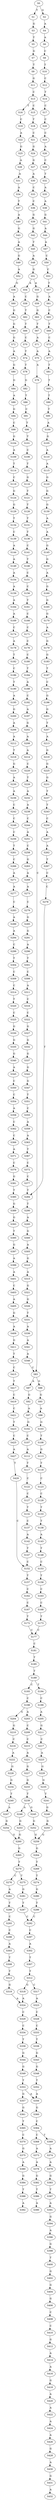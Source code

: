 strict digraph  {
	S0 -> S1 [ label = T ];
	S0 -> S2 [ label = G ];
	S1 -> S3 [ label = G ];
	S2 -> S4 [ label = A ];
	S3 -> S5 [ label = T ];
	S4 -> S6 [ label = A ];
	S5 -> S7 [ label = G ];
	S6 -> S8 [ label = C ];
	S7 -> S9 [ label = T ];
	S8 -> S10 [ label = T ];
	S9 -> S11 [ label = G ];
	S10 -> S12 [ label = C ];
	S11 -> S13 [ label = C ];
	S12 -> S14 [ label = T ];
	S13 -> S15 [ label = C ];
	S13 -> S16 [ label = T ];
	S14 -> S17 [ label = C ];
	S15 -> S18 [ label = T ];
	S16 -> S19 [ label = C ];
	S17 -> S20 [ label = C ];
	S18 -> S21 [ label = C ];
	S19 -> S22 [ label = A ];
	S20 -> S23 [ label = C ];
	S21 -> S24 [ label = G ];
	S22 -> S25 [ label = G ];
	S23 -> S26 [ label = A ];
	S24 -> S27 [ label = G ];
	S25 -> S28 [ label = A ];
	S26 -> S29 [ label = C ];
	S27 -> S30 [ label = A ];
	S28 -> S31 [ label = A ];
	S29 -> S32 [ label = T ];
	S30 -> S33 [ label = C ];
	S31 -> S34 [ label = A ];
	S32 -> S35 [ label = A ];
	S33 -> S36 [ label = C ];
	S34 -> S37 [ label = T ];
	S35 -> S38 [ label = A ];
	S36 -> S39 [ label = G ];
	S37 -> S40 [ label = A ];
	S38 -> S41 [ label = G ];
	S39 -> S42 [ label = G ];
	S40 -> S43 [ label = G ];
	S41 -> S44 [ label = A ];
	S42 -> S45 [ label = T ];
	S43 -> S46 [ label = A ];
	S44 -> S47 [ label = A ];
	S45 -> S48 [ label = A ];
	S46 -> S49 [ label = G ];
	S47 -> S50 [ label = C ];
	S48 -> S51 [ label = G ];
	S49 -> S52 [ label = A ];
	S50 -> S53 [ label = C ];
	S51 -> S54 [ label = A ];
	S51 -> S55 [ label = A ];
	S52 -> S56 [ label = G ];
	S53 -> S57 [ label = T ];
	S54 -> S58 [ label = C ];
	S55 -> S59 [ label = G ];
	S56 -> S60 [ label = A ];
	S57 -> S61 [ label = A ];
	S58 -> S62 [ label = T ];
	S59 -> S63 [ label = G ];
	S60 -> S64 [ label = G ];
	S61 -> S65 [ label = C ];
	S62 -> S66 [ label = T ];
	S63 -> S67 [ label = T ];
	S64 -> S68 [ label = G ];
	S65 -> S69 [ label = T ];
	S66 -> S70 [ label = C ];
	S67 -> S71 [ label = A ];
	S68 -> S72 [ label = G ];
	S69 -> S73 [ label = C ];
	S70 -> S74 [ label = T ];
	S71 -> S75 [ label = A ];
	S72 -> S76 [ label = A ];
	S73 -> S77 [ label = A ];
	S74 -> S78 [ label = T ];
	S75 -> S79 [ label = A ];
	S76 -> S80 [ label = G ];
	S77 -> S81 [ label = T ];
	S78 -> S82 [ label = G ];
	S79 -> S83 [ label = C ];
	S80 -> S84 [ label = G ];
	S81 -> S85 [ label = T ];
	S82 -> S86 [ label = T ];
	S83 -> S87 [ label = A ];
	S83 -> S88 [ label = G ];
	S84 -> S89 [ label = A ];
	S85 -> S90 [ label = T ];
	S86 -> S91 [ label = C ];
	S87 -> S92 [ label = G ];
	S88 -> S93 [ label = G ];
	S89 -> S94 [ label = G ];
	S90 -> S95 [ label = T ];
	S91 -> S96 [ label = T ];
	S92 -> S97 [ label = A ];
	S93 -> S98 [ label = A ];
	S94 -> S99 [ label = C ];
	S95 -> S100 [ label = A ];
	S96 -> S101 [ label = T ];
	S97 -> S102 [ label = G ];
	S98 -> S103 [ label = G ];
	S99 -> S104 [ label = G ];
	S100 -> S105 [ label = G ];
	S101 -> S106 [ label = C ];
	S102 -> S107 [ label = C ];
	S103 -> S108 [ label = T ];
	S104 -> S109 [ label = A ];
	S105 -> S110 [ label = A ];
	S106 -> S111 [ label = T ];
	S107 -> S112 [ label = A ];
	S108 -> S113 [ label = G ];
	S109 -> S114 [ label = T ];
	S110 -> S115 [ label = A ];
	S111 -> S116 [ label = G ];
	S112 -> S117 [ label = T ];
	S113 -> S118 [ label = T ];
	S114 -> S119 [ label = C ];
	S115 -> S120 [ label = G ];
	S116 -> S121 [ label = T ];
	S117 -> S122 [ label = C ];
	S118 -> S123 [ label = C ];
	S119 -> S124 [ label = G ];
	S120 -> S125 [ label = G ];
	S121 -> S126 [ label = T ];
	S122 -> S127 [ label = C ];
	S123 -> S128 [ label = C ];
	S124 -> S129 [ label = G ];
	S125 -> S130 [ label = G ];
	S126 -> S131 [ label = T ];
	S127 -> S132 [ label = T ];
	S128 -> S133 [ label = T ];
	S129 -> S134 [ label = T ];
	S130 -> S135 [ label = A ];
	S131 -> S136 [ label = T ];
	S132 -> S137 [ label = C ];
	S133 -> S138 [ label = T ];
	S134 -> S139 [ label = C ];
	S135 -> S140 [ label = A ];
	S136 -> S141 [ label = C ];
	S137 -> S142 [ label = A ];
	S138 -> S143 [ label = A ];
	S139 -> S144 [ label = A ];
	S140 -> S145 [ label = G ];
	S141 -> S146 [ label = T ];
	S142 -> S147 [ label = T ];
	S143 -> S148 [ label = T ];
	S144 -> S149 [ label = A ];
	S145 -> S150 [ label = G ];
	S146 -> S151 [ label = C ];
	S147 -> S152 [ label = C ];
	S148 -> S153 [ label = C ];
	S149 -> S154 [ label = A ];
	S150 -> S155 [ label = A ];
	S151 -> S156 [ label = C ];
	S152 -> S157 [ label = T ];
	S153 -> S158 [ label = T ];
	S154 -> S159 [ label = A ];
	S155 -> S160 [ label = G ];
	S156 -> S161 [ label = T ];
	S157 -> S162 [ label = C ];
	S158 -> S163 [ label = C ];
	S159 -> S164 [ label = A ];
	S160 -> S165 [ label = G ];
	S161 -> S166 [ label = C ];
	S162 -> S167 [ label = C ];
	S163 -> S168 [ label = C ];
	S164 -> S169 [ label = A ];
	S165 -> S170 [ label = G ];
	S166 -> S171 [ label = C ];
	S167 -> S172 [ label = T ];
	S168 -> S173 [ label = T ];
	S169 -> S174 [ label = C ];
	S170 -> S175 [ label = A ];
	S171 -> S176 [ label = C ];
	S172 -> S177 [ label = C ];
	S173 -> S177 [ label = C ];
	S174 -> S178 [ label = A ];
	S175 -> S179 [ label = G ];
	S176 -> S180 [ label = C ];
	S177 -> S181 [ label = C ];
	S178 -> S182 [ label = T ];
	S179 -> S183 [ label = G ];
	S180 -> S184 [ label = T ];
	S181 -> S185 [ label = T ];
	S182 -> S186 [ label = C ];
	S183 -> S187 [ label = T ];
	S184 -> S188 [ label = A ];
	S185 -> S189 [ label = T ];
	S186 -> S190 [ label = T ];
	S187 -> S191 [ label = C ];
	S188 -> S192 [ label = C ];
	S189 -> S193 [ label = C ];
	S189 -> S194 [ label = T ];
	S190 -> S195 [ label = A ];
	S191 -> S196 [ label = G ];
	S192 -> S197 [ label = A ];
	S193 -> S198 [ label = C ];
	S194 -> S199 [ label = C ];
	S195 -> S200 [ label = G ];
	S196 -> S201 [ label = G ];
	S197 -> S202 [ label = G ];
	S198 -> S203 [ label = A ];
	S198 -> S204 [ label = G ];
	S199 -> S205 [ label = A ];
	S200 -> S206 [ label = A ];
	S201 -> S207 [ label = T ];
	S202 -> S208 [ label = A ];
	S203 -> S209 [ label = C ];
	S204 -> S210 [ label = G ];
	S205 -> S211 [ label = G ];
	S206 -> S212 [ label = A ];
	S207 -> S213 [ label = A ];
	S208 -> S214 [ label = A ];
	S209 -> S215 [ label = C ];
	S210 -> S216 [ label = C ];
	S211 -> S217 [ label = C ];
	S212 -> S218 [ label = T ];
	S213 -> S219 [ label = G ];
	S214 -> S220 [ label = C ];
	S215 -> S221 [ label = A ];
	S216 -> S222 [ label = A ];
	S217 -> S223 [ label = A ];
	S218 -> S224 [ label = G ];
	S219 -> S225 [ label = G ];
	S220 -> S226 [ label = T ];
	S221 -> S227 [ label = G ];
	S222 -> S228 [ label = G ];
	S223 -> S229 [ label = G ];
	S224 -> S230 [ label = A ];
	S225 -> S231 [ label = G ];
	S226 -> S232 [ label = A ];
	S227 -> S233 [ label = G ];
	S228 -> S234 [ label = G ];
	S229 -> S235 [ label = G ];
	S230 -> S236 [ label = A ];
	S231 -> S237 [ label = T ];
	S232 -> S238 [ label = A ];
	S233 -> S239 [ label = T ];
	S234 -> S240 [ label = T ];
	S235 -> S241 [ label = T ];
	S236 -> S242 [ label = C ];
	S237 -> S243 [ label = T ];
	S238 -> S244 [ label = C ];
	S239 -> S245 [ label = G ];
	S239 -> S246 [ label = A ];
	S240 -> S247 [ label = A ];
	S241 -> S248 [ label = G ];
	S242 -> S249 [ label = C ];
	S243 -> S250 [ label = C ];
	S244 -> S251 [ label = A ];
	S245 -> S252 [ label = G ];
	S246 -> S253 [ label = G ];
	S247 -> S254 [ label = G ];
	S248 -> S255 [ label = G ];
	S249 -> S256 [ label = C ];
	S250 -> S257 [ label = A ];
	S251 -> S258 [ label = C ];
	S252 -> S259 [ label = G ];
	S253 -> S260 [ label = G ];
	S254 -> S260 [ label = G ];
	S255 -> S259 [ label = G ];
	S256 -> S261 [ label = T ];
	S257 -> S262 [ label = A ];
	S258 -> S263 [ label = G ];
	S259 -> S264 [ label = G ];
	S260 -> S265 [ label = G ];
	S261 -> S266 [ label = C ];
	S262 -> S267 [ label = T ];
	S263 -> S268 [ label = A ];
	S264 -> S269 [ label = T ];
	S265 -> S270 [ label = T ];
	S266 -> S271 [ label = A ];
	S267 -> S272 [ label = C ];
	S268 -> S273 [ label = A ];
	S269 -> S274 [ label = T ];
	S270 -> S275 [ label = T ];
	S270 -> S276 [ label = C ];
	S271 -> S277 [ label = A ];
	S272 -> S278 [ label = C ];
	S273 -> S279 [ label = C ];
	S274 -> S280 [ label = G ];
	S275 -> S281 [ label = G ];
	S276 -> S282 [ label = A ];
	S277 -> S283 [ label = C ];
	S278 -> S284 [ label = T ];
	S279 -> S285 [ label = G ];
	S280 -> S286 [ label = T ];
	S281 -> S287 [ label = T ];
	S282 -> S288 [ label = T ];
	S283 -> S289 [ label = A ];
	S284 -> S290 [ label = T ];
	S285 -> S291 [ label = G ];
	S286 -> S292 [ label = C ];
	S287 -> S292 [ label = C ];
	S288 -> S293 [ label = C ];
	S289 -> S294 [ label = A ];
	S290 -> S295 [ label = A ];
	S291 -> S296 [ label = A ];
	S292 -> S297 [ label = C ];
	S293 -> S298 [ label = C ];
	S294 -> S299 [ label = C ];
	S295 -> S300 [ label = G ];
	S296 -> S301 [ label = T ];
	S297 -> S302 [ label = A ];
	S298 -> S303 [ label = A ];
	S299 -> S304 [ label = T ];
	S300 -> S305 [ label = A ];
	S301 -> S306 [ label = C ];
	S302 -> S307 [ label = T ];
	S303 -> S308 [ label = T ];
	S304 -> S309 [ label = C ];
	S305 -> S310 [ label = G ];
	S306 -> S311 [ label = A ];
	S307 -> S312 [ label = T ];
	S308 -> S313 [ label = T ];
	S309 -> S314 [ label = C ];
	S310 -> S315 [ label = A ];
	S311 -> S316 [ label = C ];
	S312 -> S317 [ label = C ];
	S312 -> S318 [ label = G ];
	S313 -> S319 [ label = G ];
	S314 -> S320 [ label = T ];
	S315 -> S321 [ label = G ];
	S316 -> S322 [ label = C ];
	S317 -> S323 [ label = A ];
	S318 -> S324 [ label = A ];
	S319 -> S324 [ label = A ];
	S320 -> S325 [ label = C ];
	S321 -> S326 [ label = G ];
	S322 -> S327 [ label = G ];
	S323 -> S328 [ label = C ];
	S324 -> S329 [ label = C ];
	S325 -> S330 [ label = G ];
	S326 -> S331 [ label = T ];
	S327 -> S332 [ label = G ];
	S328 -> S333 [ label = C ];
	S329 -> S334 [ label = C ];
	S330 -> S335 [ label = G ];
	S331 -> S336 [ label = A ];
	S332 -> S337 [ label = G ];
	S333 -> S338 [ label = T ];
	S334 -> S339 [ label = T ];
	S335 -> S340 [ label = G ];
	S336 -> S341 [ label = A ];
	S337 -> S342 [ label = G ];
	S338 -> S343 [ label = G ];
	S339 -> S344 [ label = G ];
	S340 -> S345 [ label = A ];
	S341 -> S346 [ label = A ];
	S342 -> S347 [ label = G ];
	S343 -> S348 [ label = G ];
	S344 -> S349 [ label = G ];
	S345 -> S350 [ label = C ];
	S346 -> S83 [ label = C ];
	S347 -> S351 [ label = T ];
	S348 -> S352 [ label = T ];
	S349 -> S353 [ label = T ];
	S350 -> S354 [ label = C ];
	S351 -> S355 [ label = C ];
	S352 -> S356 [ label = A ];
	S353 -> S357 [ label = G ];
	S353 -> S356 [ label = A ];
	S354 -> S358 [ label = A ];
	S355 -> S359 [ label = A ];
	S356 -> S360 [ label = G ];
	S357 -> S361 [ label = G ];
	S358 -> S362 [ label = C ];
	S359 -> S363 [ label = A ];
	S360 -> S364 [ label = C ];
	S361 -> S365 [ label = T ];
	S362 -> S366 [ label = C ];
	S363 -> S367 [ label = T ];
	S364 -> S368 [ label = C ];
	S364 -> S369 [ label = T ];
	S365 -> S370 [ label = C ];
	S366 -> S371 [ label = A ];
	S367 -> S372 [ label = C ];
	S368 -> S373 [ label = A ];
	S369 -> S374 [ label = A ];
	S370 -> S375 [ label = G ];
	S371 -> S376 [ label = C ];
	S372 -> S377 [ label = C ];
	S373 -> S378 [ label = A ];
	S374 -> S379 [ label = A ];
	S375 -> S380 [ label = A ];
	S376 -> S381 [ label = G ];
	S377 -> S284 [ label = T ];
	S378 -> S382 [ label = G ];
	S379 -> S383 [ label = G ];
	S380 -> S384 [ label = G ];
	S381 -> S385 [ label = T ];
	S382 -> S386 [ label = T ];
	S383 -> S387 [ label = T ];
	S384 -> S388 [ label = T ];
	S385 -> S389 [ label = G ];
	S386 -> S390 [ label = A ];
	S387 -> S391 [ label = A ];
	S388 -> S392 [ label = A ];
	S389 -> S393 [ label = G ];
	S391 -> S394 [ label = G ];
	S393 -> S395 [ label = T ];
	S394 -> S396 [ label = A ];
	S395 -> S397 [ label = G ];
	S396 -> S398 [ label = G ];
	S397 -> S399 [ label = A ];
	S398 -> S400 [ label = T ];
	S399 -> S401 [ label = A ];
	S400 -> S402 [ label = G ];
	S401 -> S403 [ label = C ];
	S402 -> S404 [ label = G ];
	S403 -> S405 [ label = A ];
	S404 -> S406 [ label = G ];
	S405 -> S407 [ label = G ];
	S406 -> S408 [ label = C ];
	S407 -> S409 [ label = A ];
	S408 -> S410 [ label = C ];
	S409 -> S411 [ label = G ];
	S410 -> S412 [ label = G ];
	S411 -> S413 [ label = T ];
	S412 -> S414 [ label = A ];
	S413 -> S415 [ label = C ];
	S414 -> S416 [ label = A ];
	S415 -> S417 [ label = T ];
	S416 -> S418 [ label = G ];
	S417 -> S419 [ label = C ];
	S418 -> S420 [ label = A ];
	S419 -> S421 [ label = C ];
	S420 -> S422 [ label = A ];
	S421 -> S423 [ label = T ];
	S422 -> S424 [ label = A ];
	S423 -> S425 [ label = C ];
	S424 -> S426 [ label = A ];
	S425 -> S427 [ label = A ];
	S426 -> S428 [ label = G ];
	S427 -> S429 [ label = T ];
	S428 -> S430 [ label = A ];
	S429 -> S152 [ label = C ];
	S430 -> S431 [ label = G ];
	S431 -> S432 [ label = A ];
}

